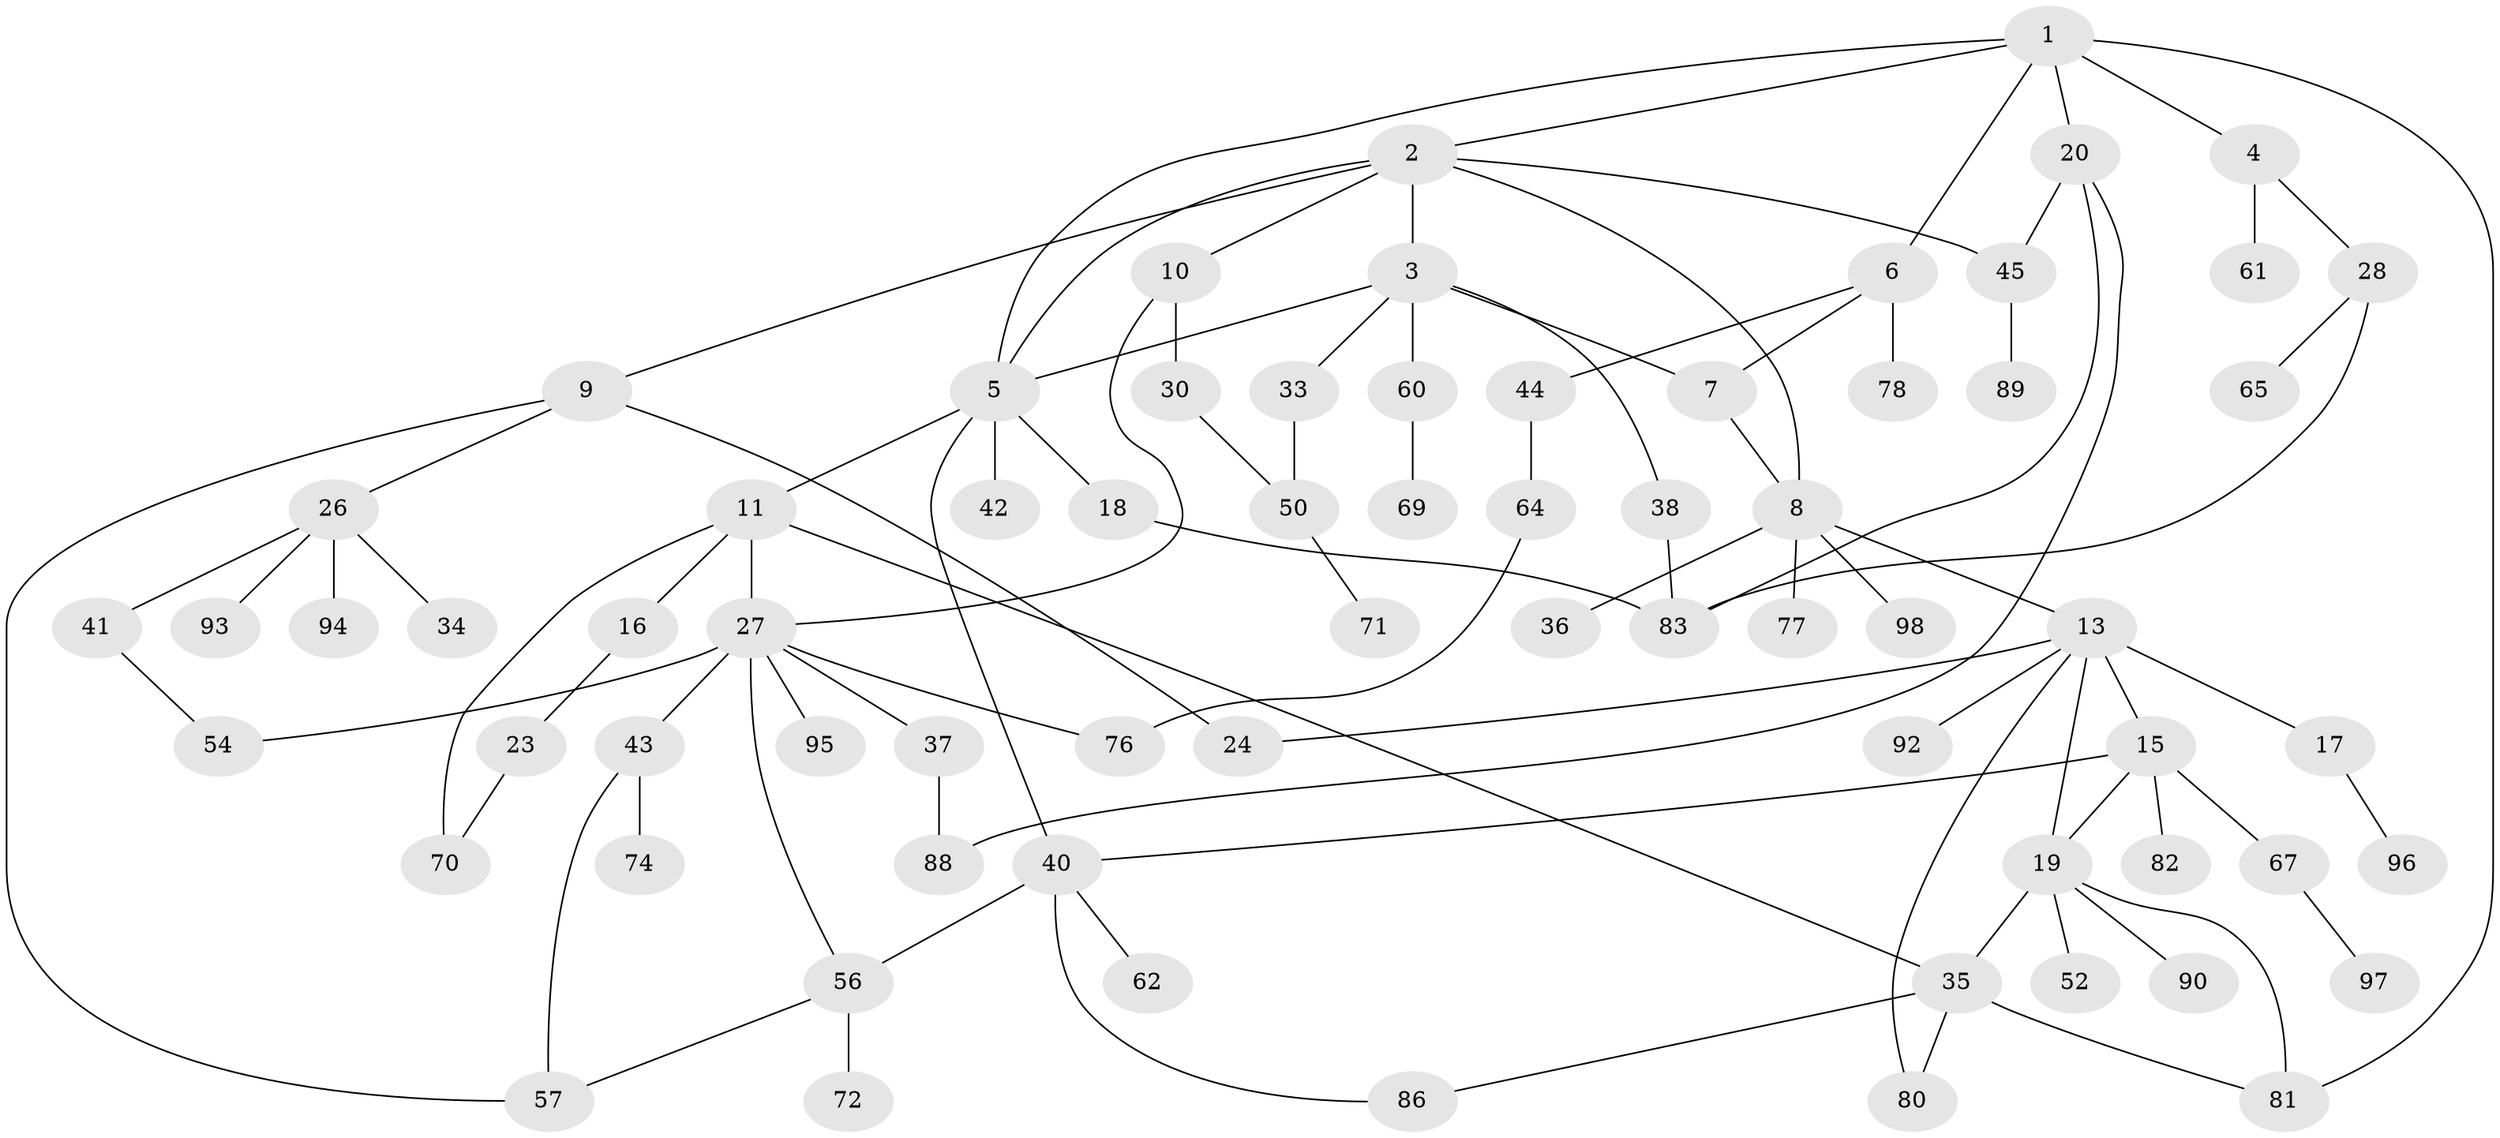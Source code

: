 // original degree distribution, {6: 0.06, 4: 0.13, 5: 0.03, 3: 0.14, 7: 0.02, 2: 0.29, 1: 0.33}
// Generated by graph-tools (version 1.1) at 2025/38/02/21/25 10:38:51]
// undirected, 70 vertices, 94 edges
graph export_dot {
graph [start="1"]
  node [color=gray90,style=filled];
  1;
  2 [super="+84"];
  3 [super="+31"];
  4 [super="+53"];
  5 [super="+12"];
  6 [super="+46"];
  7;
  8 [super="+22"];
  9;
  10;
  11 [super="+49"];
  13 [super="+14"];
  15 [super="+55"];
  16;
  17 [super="+32"];
  18 [super="+25"];
  19 [super="+21"];
  20;
  23 [super="+47"];
  24;
  26 [super="+48"];
  27 [super="+29"];
  28;
  30;
  33 [super="+63"];
  34;
  35 [super="+39"];
  36 [super="+85"];
  37 [super="+58"];
  38;
  40 [super="+73"];
  41;
  42;
  43 [super="+51"];
  44;
  45 [super="+66"];
  50 [super="+68"];
  52;
  54 [super="+87"];
  56 [super="+59"];
  57 [super="+75"];
  60;
  61;
  62;
  64 [super="+79"];
  65;
  67;
  69;
  70;
  71;
  72;
  74;
  76;
  77;
  78;
  80;
  81 [super="+91"];
  82;
  83 [super="+100"];
  86;
  88 [super="+99"];
  89;
  90;
  92;
  93;
  94;
  95;
  96;
  97;
  98;
  1 -- 2;
  1 -- 4;
  1 -- 5;
  1 -- 6;
  1 -- 20;
  1 -- 81;
  2 -- 3;
  2 -- 8;
  2 -- 9;
  2 -- 10;
  2 -- 5;
  2 -- 45;
  3 -- 7;
  3 -- 38;
  3 -- 60;
  3 -- 5;
  3 -- 33;
  4 -- 28;
  4 -- 61;
  5 -- 11;
  5 -- 18;
  5 -- 42;
  5 -- 40;
  6 -- 44;
  6 -- 78;
  6 -- 7;
  7 -- 8;
  8 -- 13;
  8 -- 36;
  8 -- 77;
  8 -- 98;
  9 -- 24;
  9 -- 26;
  9 -- 57;
  10 -- 27;
  10 -- 30;
  11 -- 16;
  11 -- 35;
  11 -- 70;
  11 -- 27;
  13 -- 19;
  13 -- 92;
  13 -- 80;
  13 -- 24;
  13 -- 17;
  13 -- 15;
  15 -- 40;
  15 -- 82;
  15 -- 67;
  15 -- 19;
  16 -- 23;
  17 -- 96;
  18 -- 83;
  19 -- 35;
  19 -- 81;
  19 -- 90;
  19 -- 52;
  20 -- 45;
  20 -- 88;
  20 -- 83;
  23 -- 70;
  26 -- 34;
  26 -- 41;
  26 -- 93;
  26 -- 94;
  27 -- 37;
  27 -- 95;
  27 -- 54;
  27 -- 43;
  27 -- 76;
  27 -- 56;
  28 -- 65;
  28 -- 83;
  30 -- 50;
  33 -- 50;
  35 -- 80;
  35 -- 86;
  35 -- 81;
  37 -- 88;
  38 -- 83;
  40 -- 56 [weight=2];
  40 -- 62;
  40 -- 86;
  41 -- 54;
  43 -- 57;
  43 -- 74;
  44 -- 64;
  45 -- 89;
  50 -- 71;
  56 -- 57;
  56 -- 72;
  60 -- 69;
  64 -- 76;
  67 -- 97;
}
